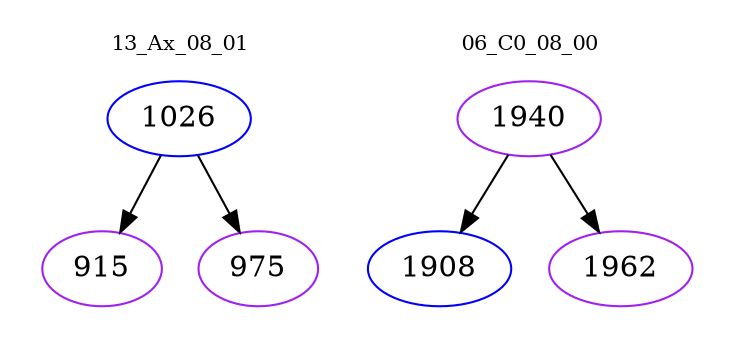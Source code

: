 digraph{
subgraph cluster_0 {
color = white
label = "13_Ax_08_01";
fontsize=10;
T0_1026 [label="1026", color="blue"]
T0_1026 -> T0_915 [color="black"]
T0_915 [label="915", color="purple"]
T0_1026 -> T0_975 [color="black"]
T0_975 [label="975", color="purple"]
}
subgraph cluster_1 {
color = white
label = "06_C0_08_00";
fontsize=10;
T1_1940 [label="1940", color="purple"]
T1_1940 -> T1_1908 [color="black"]
T1_1908 [label="1908", color="blue"]
T1_1940 -> T1_1962 [color="black"]
T1_1962 [label="1962", color="purple"]
}
}
